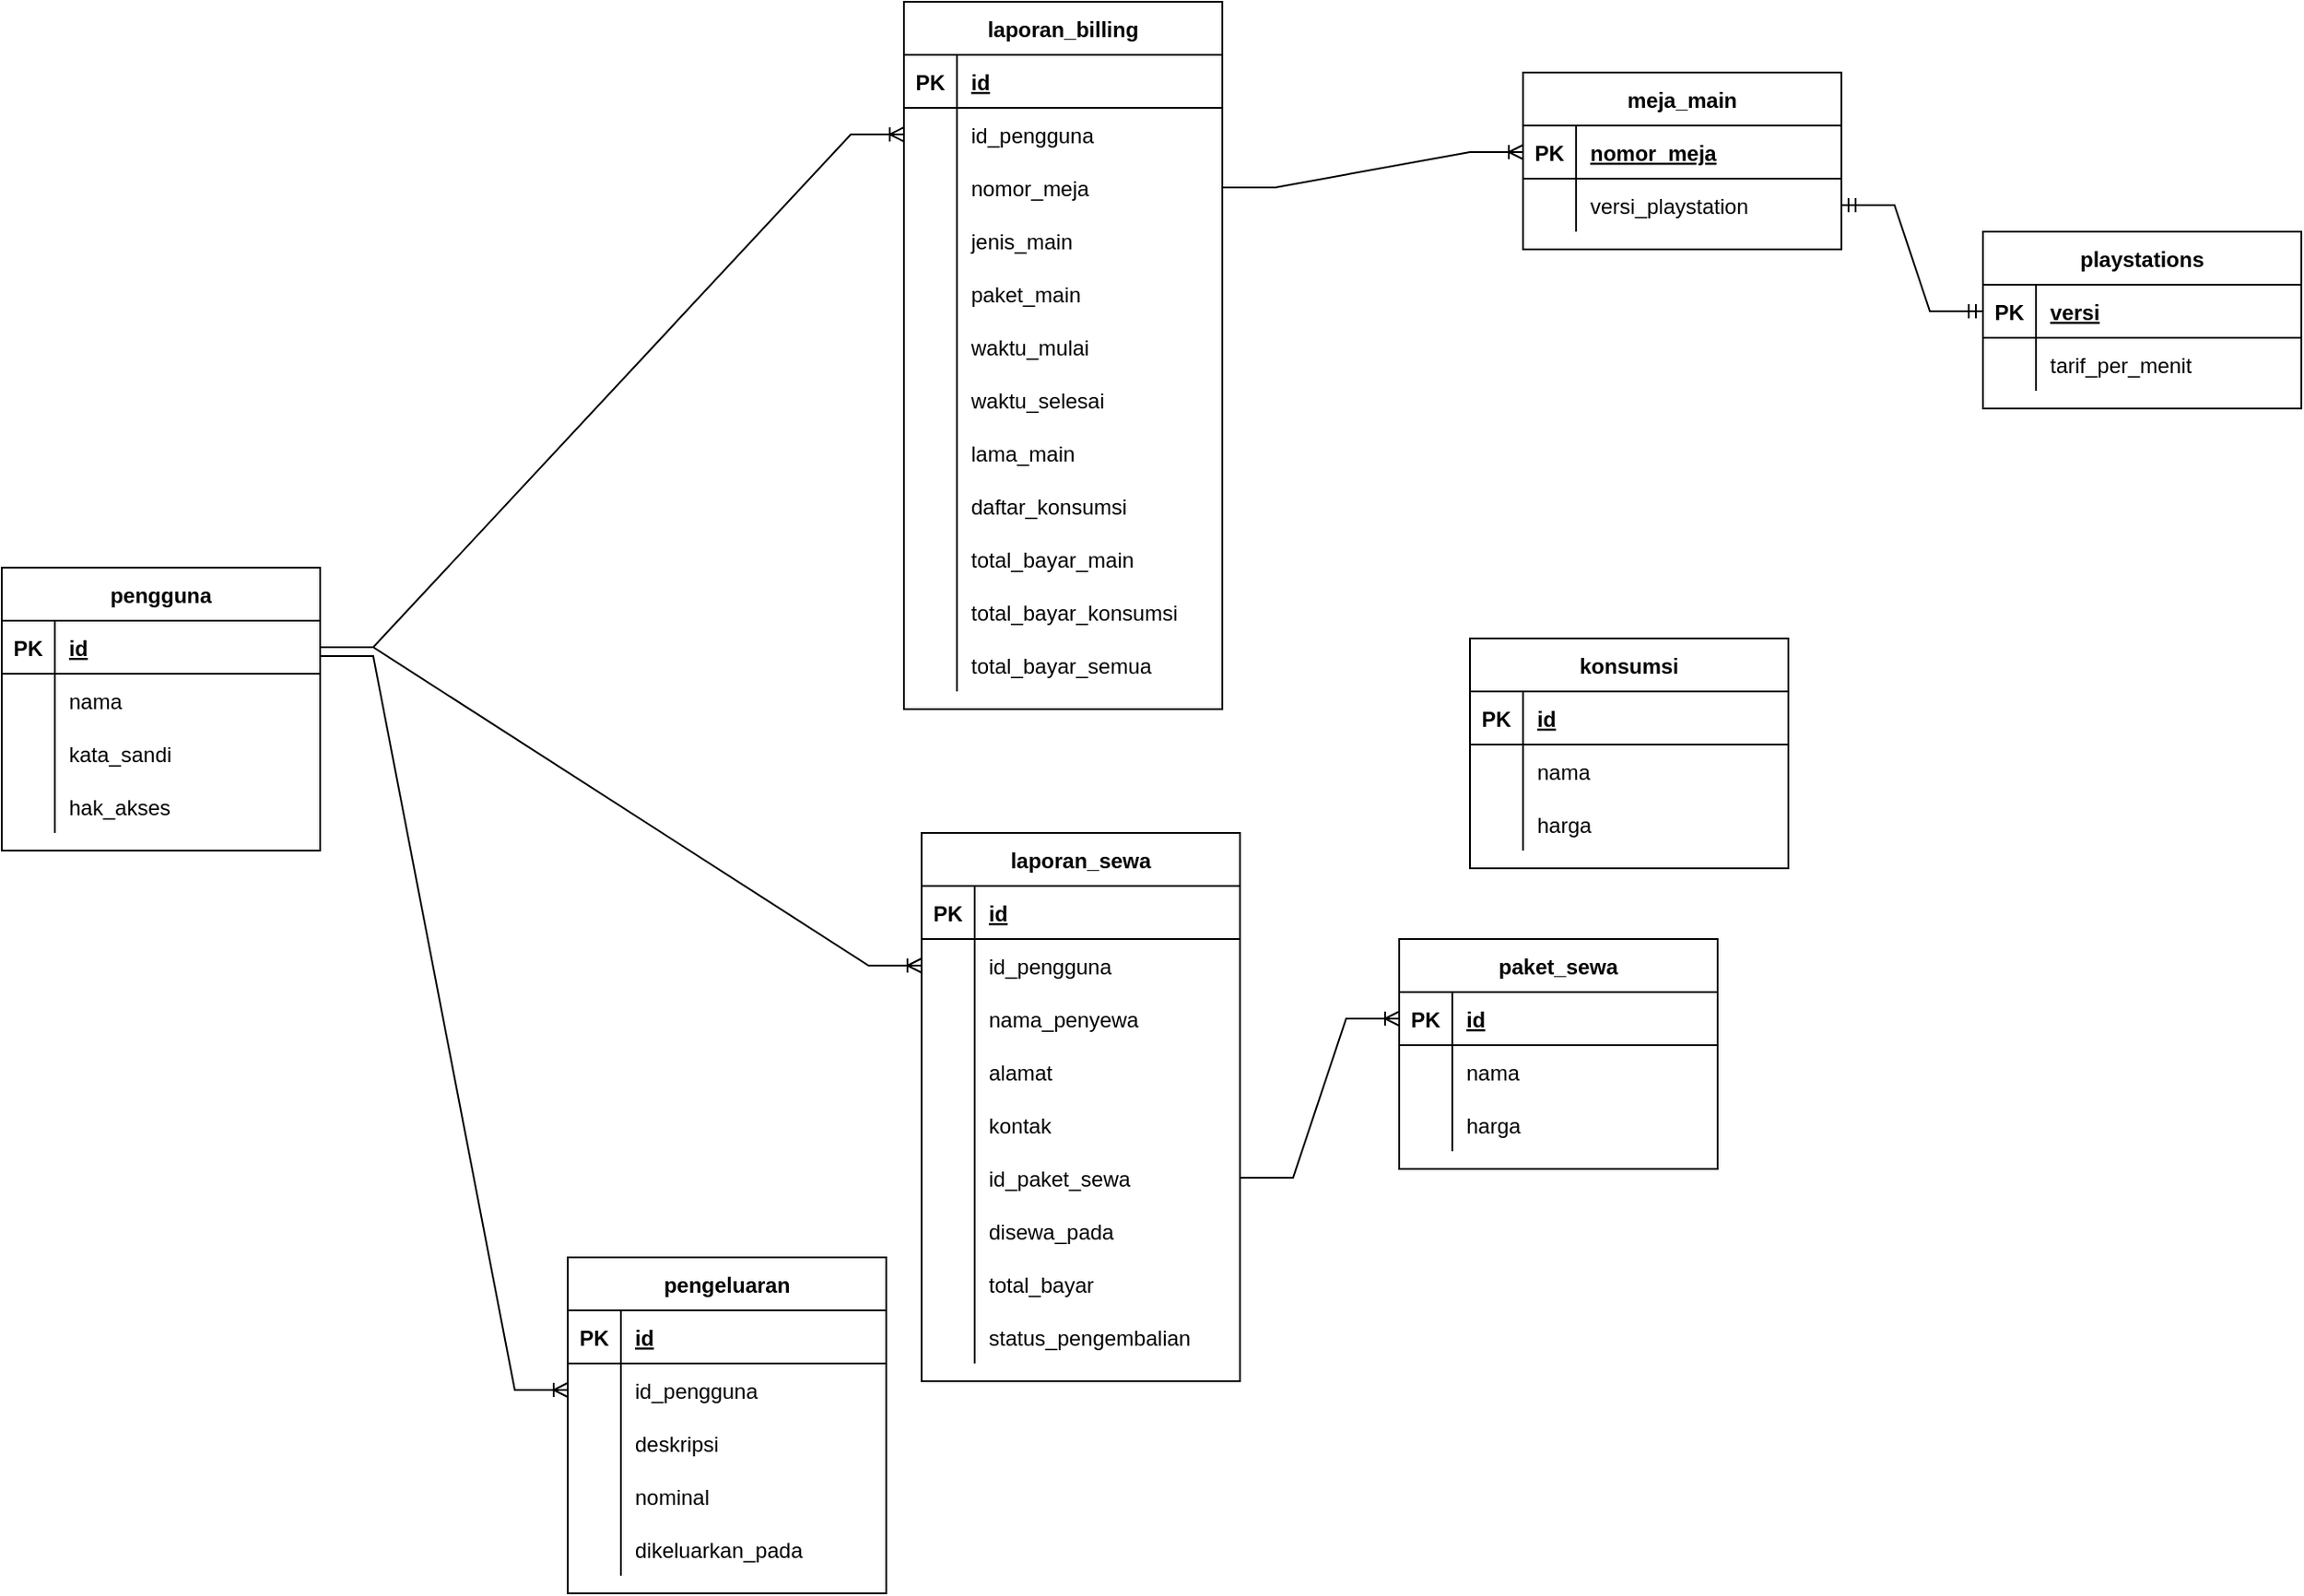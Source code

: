 <mxfile version="20.3.0" type="device"><diagram id="DLrKXDKNf-YOJilm1K08" name="Page-1"><mxGraphModel dx="1422" dy="1965" grid="1" gridSize="10" guides="1" tooltips="1" connect="1" arrows="1" fold="1" page="1" pageScale="1" pageWidth="850" pageHeight="1100" math="1" shadow="0"><root><mxCell id="0"/><mxCell id="1" parent="0"/><mxCell id="lUYm04qq3qfB7OuM4Q_N-1" value="pengguna" style="shape=table;startSize=30;container=1;collapsible=1;childLayout=tableLayout;fixedRows=1;rowLines=0;fontStyle=1;align=center;resizeLast=1;" vertex="1" parent="1"><mxGeometry x="80" y="80" width="180" height="160" as="geometry"/></mxCell><mxCell id="lUYm04qq3qfB7OuM4Q_N-2" value="" style="shape=tableRow;horizontal=0;startSize=0;swimlaneHead=0;swimlaneBody=0;fillColor=none;collapsible=0;dropTarget=0;points=[[0,0.5],[1,0.5]];portConstraint=eastwest;top=0;left=0;right=0;bottom=1;" vertex="1" parent="lUYm04qq3qfB7OuM4Q_N-1"><mxGeometry y="30" width="180" height="30" as="geometry"/></mxCell><mxCell id="lUYm04qq3qfB7OuM4Q_N-3" value="PK" style="shape=partialRectangle;connectable=0;fillColor=none;top=0;left=0;bottom=0;right=0;fontStyle=1;overflow=hidden;" vertex="1" parent="lUYm04qq3qfB7OuM4Q_N-2"><mxGeometry width="30" height="30" as="geometry"><mxRectangle width="30" height="30" as="alternateBounds"/></mxGeometry></mxCell><mxCell id="lUYm04qq3qfB7OuM4Q_N-4" value="id" style="shape=partialRectangle;connectable=0;fillColor=none;top=0;left=0;bottom=0;right=0;align=left;spacingLeft=6;fontStyle=5;overflow=hidden;" vertex="1" parent="lUYm04qq3qfB7OuM4Q_N-2"><mxGeometry x="30" width="150" height="30" as="geometry"><mxRectangle width="150" height="30" as="alternateBounds"/></mxGeometry></mxCell><mxCell id="lUYm04qq3qfB7OuM4Q_N-5" value="" style="shape=tableRow;horizontal=0;startSize=0;swimlaneHead=0;swimlaneBody=0;fillColor=none;collapsible=0;dropTarget=0;points=[[0,0.5],[1,0.5]];portConstraint=eastwest;top=0;left=0;right=0;bottom=0;" vertex="1" parent="lUYm04qq3qfB7OuM4Q_N-1"><mxGeometry y="60" width="180" height="30" as="geometry"/></mxCell><mxCell id="lUYm04qq3qfB7OuM4Q_N-6" value="" style="shape=partialRectangle;connectable=0;fillColor=none;top=0;left=0;bottom=0;right=0;editable=1;overflow=hidden;" vertex="1" parent="lUYm04qq3qfB7OuM4Q_N-5"><mxGeometry width="30" height="30" as="geometry"><mxRectangle width="30" height="30" as="alternateBounds"/></mxGeometry></mxCell><mxCell id="lUYm04qq3qfB7OuM4Q_N-7" value="nama" style="shape=partialRectangle;connectable=0;fillColor=none;top=0;left=0;bottom=0;right=0;align=left;spacingLeft=6;overflow=hidden;" vertex="1" parent="lUYm04qq3qfB7OuM4Q_N-5"><mxGeometry x="30" width="150" height="30" as="geometry"><mxRectangle width="150" height="30" as="alternateBounds"/></mxGeometry></mxCell><mxCell id="lUYm04qq3qfB7OuM4Q_N-8" value="" style="shape=tableRow;horizontal=0;startSize=0;swimlaneHead=0;swimlaneBody=0;fillColor=none;collapsible=0;dropTarget=0;points=[[0,0.5],[1,0.5]];portConstraint=eastwest;top=0;left=0;right=0;bottom=0;" vertex="1" parent="lUYm04qq3qfB7OuM4Q_N-1"><mxGeometry y="90" width="180" height="30" as="geometry"/></mxCell><mxCell id="lUYm04qq3qfB7OuM4Q_N-9" value="" style="shape=partialRectangle;connectable=0;fillColor=none;top=0;left=0;bottom=0;right=0;editable=1;overflow=hidden;" vertex="1" parent="lUYm04qq3qfB7OuM4Q_N-8"><mxGeometry width="30" height="30" as="geometry"><mxRectangle width="30" height="30" as="alternateBounds"/></mxGeometry></mxCell><mxCell id="lUYm04qq3qfB7OuM4Q_N-10" value="kata_sandi" style="shape=partialRectangle;connectable=0;fillColor=none;top=0;left=0;bottom=0;right=0;align=left;spacingLeft=6;overflow=hidden;" vertex="1" parent="lUYm04qq3qfB7OuM4Q_N-8"><mxGeometry x="30" width="150" height="30" as="geometry"><mxRectangle width="150" height="30" as="alternateBounds"/></mxGeometry></mxCell><mxCell id="lUYm04qq3qfB7OuM4Q_N-11" value="" style="shape=tableRow;horizontal=0;startSize=0;swimlaneHead=0;swimlaneBody=0;fillColor=none;collapsible=0;dropTarget=0;points=[[0,0.5],[1,0.5]];portConstraint=eastwest;top=0;left=0;right=0;bottom=0;" vertex="1" parent="lUYm04qq3qfB7OuM4Q_N-1"><mxGeometry y="120" width="180" height="30" as="geometry"/></mxCell><mxCell id="lUYm04qq3qfB7OuM4Q_N-12" value="" style="shape=partialRectangle;connectable=0;fillColor=none;top=0;left=0;bottom=0;right=0;editable=1;overflow=hidden;" vertex="1" parent="lUYm04qq3qfB7OuM4Q_N-11"><mxGeometry width="30" height="30" as="geometry"><mxRectangle width="30" height="30" as="alternateBounds"/></mxGeometry></mxCell><mxCell id="lUYm04qq3qfB7OuM4Q_N-13" value="hak_akses" style="shape=partialRectangle;connectable=0;fillColor=none;top=0;left=0;bottom=0;right=0;align=left;spacingLeft=6;overflow=hidden;" vertex="1" parent="lUYm04qq3qfB7OuM4Q_N-11"><mxGeometry x="30" width="150" height="30" as="geometry"><mxRectangle width="150" height="30" as="alternateBounds"/></mxGeometry></mxCell><mxCell id="lUYm04qq3qfB7OuM4Q_N-14" value="playstations" style="shape=table;startSize=30;container=1;collapsible=1;childLayout=tableLayout;fixedRows=1;rowLines=0;fontStyle=1;align=center;resizeLast=1;" vertex="1" parent="1"><mxGeometry x="1200" y="-110" width="180" height="100" as="geometry"/></mxCell><mxCell id="lUYm04qq3qfB7OuM4Q_N-15" value="" style="shape=tableRow;horizontal=0;startSize=0;swimlaneHead=0;swimlaneBody=0;fillColor=none;collapsible=0;dropTarget=0;points=[[0,0.5],[1,0.5]];portConstraint=eastwest;top=0;left=0;right=0;bottom=1;" vertex="1" parent="lUYm04qq3qfB7OuM4Q_N-14"><mxGeometry y="30" width="180" height="30" as="geometry"/></mxCell><mxCell id="lUYm04qq3qfB7OuM4Q_N-16" value="PK" style="shape=partialRectangle;connectable=0;fillColor=none;top=0;left=0;bottom=0;right=0;fontStyle=1;overflow=hidden;" vertex="1" parent="lUYm04qq3qfB7OuM4Q_N-15"><mxGeometry width="30" height="30" as="geometry"><mxRectangle width="30" height="30" as="alternateBounds"/></mxGeometry></mxCell><mxCell id="lUYm04qq3qfB7OuM4Q_N-17" value="versi" style="shape=partialRectangle;connectable=0;fillColor=none;top=0;left=0;bottom=0;right=0;align=left;spacingLeft=6;fontStyle=5;overflow=hidden;" vertex="1" parent="lUYm04qq3qfB7OuM4Q_N-15"><mxGeometry x="30" width="150" height="30" as="geometry"><mxRectangle width="150" height="30" as="alternateBounds"/></mxGeometry></mxCell><mxCell id="lUYm04qq3qfB7OuM4Q_N-18" value="" style="shape=tableRow;horizontal=0;startSize=0;swimlaneHead=0;swimlaneBody=0;fillColor=none;collapsible=0;dropTarget=0;points=[[0,0.5],[1,0.5]];portConstraint=eastwest;top=0;left=0;right=0;bottom=0;" vertex="1" parent="lUYm04qq3qfB7OuM4Q_N-14"><mxGeometry y="60" width="180" height="30" as="geometry"/></mxCell><mxCell id="lUYm04qq3qfB7OuM4Q_N-19" value="" style="shape=partialRectangle;connectable=0;fillColor=none;top=0;left=0;bottom=0;right=0;editable=1;overflow=hidden;" vertex="1" parent="lUYm04qq3qfB7OuM4Q_N-18"><mxGeometry width="30" height="30" as="geometry"><mxRectangle width="30" height="30" as="alternateBounds"/></mxGeometry></mxCell><mxCell id="lUYm04qq3qfB7OuM4Q_N-20" value="tarif_per_menit" style="shape=partialRectangle;connectable=0;fillColor=none;top=0;left=0;bottom=0;right=0;align=left;spacingLeft=6;overflow=hidden;" vertex="1" parent="lUYm04qq3qfB7OuM4Q_N-18"><mxGeometry x="30" width="150" height="30" as="geometry"><mxRectangle width="150" height="30" as="alternateBounds"/></mxGeometry></mxCell><mxCell id="lUYm04qq3qfB7OuM4Q_N-27" value="konsumsi" style="shape=table;startSize=30;container=1;collapsible=1;childLayout=tableLayout;fixedRows=1;rowLines=0;fontStyle=1;align=center;resizeLast=1;" vertex="1" parent="1"><mxGeometry x="910" y="120" width="180" height="130" as="geometry"/></mxCell><mxCell id="lUYm04qq3qfB7OuM4Q_N-28" value="" style="shape=tableRow;horizontal=0;startSize=0;swimlaneHead=0;swimlaneBody=0;fillColor=none;collapsible=0;dropTarget=0;points=[[0,0.5],[1,0.5]];portConstraint=eastwest;top=0;left=0;right=0;bottom=1;" vertex="1" parent="lUYm04qq3qfB7OuM4Q_N-27"><mxGeometry y="30" width="180" height="30" as="geometry"/></mxCell><mxCell id="lUYm04qq3qfB7OuM4Q_N-29" value="PK" style="shape=partialRectangle;connectable=0;fillColor=none;top=0;left=0;bottom=0;right=0;fontStyle=1;overflow=hidden;" vertex="1" parent="lUYm04qq3qfB7OuM4Q_N-28"><mxGeometry width="30" height="30" as="geometry"><mxRectangle width="30" height="30" as="alternateBounds"/></mxGeometry></mxCell><mxCell id="lUYm04qq3qfB7OuM4Q_N-30" value="id" style="shape=partialRectangle;connectable=0;fillColor=none;top=0;left=0;bottom=0;right=0;align=left;spacingLeft=6;fontStyle=5;overflow=hidden;" vertex="1" parent="lUYm04qq3qfB7OuM4Q_N-28"><mxGeometry x="30" width="150" height="30" as="geometry"><mxRectangle width="150" height="30" as="alternateBounds"/></mxGeometry></mxCell><mxCell id="lUYm04qq3qfB7OuM4Q_N-31" value="" style="shape=tableRow;horizontal=0;startSize=0;swimlaneHead=0;swimlaneBody=0;fillColor=none;collapsible=0;dropTarget=0;points=[[0,0.5],[1,0.5]];portConstraint=eastwest;top=0;left=0;right=0;bottom=0;" vertex="1" parent="lUYm04qq3qfB7OuM4Q_N-27"><mxGeometry y="60" width="180" height="30" as="geometry"/></mxCell><mxCell id="lUYm04qq3qfB7OuM4Q_N-32" value="" style="shape=partialRectangle;connectable=0;fillColor=none;top=0;left=0;bottom=0;right=0;editable=1;overflow=hidden;" vertex="1" parent="lUYm04qq3qfB7OuM4Q_N-31"><mxGeometry width="30" height="30" as="geometry"><mxRectangle width="30" height="30" as="alternateBounds"/></mxGeometry></mxCell><mxCell id="lUYm04qq3qfB7OuM4Q_N-33" value="nama" style="shape=partialRectangle;connectable=0;fillColor=none;top=0;left=0;bottom=0;right=0;align=left;spacingLeft=6;overflow=hidden;" vertex="1" parent="lUYm04qq3qfB7OuM4Q_N-31"><mxGeometry x="30" width="150" height="30" as="geometry"><mxRectangle width="150" height="30" as="alternateBounds"/></mxGeometry></mxCell><mxCell id="lUYm04qq3qfB7OuM4Q_N-34" value="" style="shape=tableRow;horizontal=0;startSize=0;swimlaneHead=0;swimlaneBody=0;fillColor=none;collapsible=0;dropTarget=0;points=[[0,0.5],[1,0.5]];portConstraint=eastwest;top=0;left=0;right=0;bottom=0;" vertex="1" parent="lUYm04qq3qfB7OuM4Q_N-27"><mxGeometry y="90" width="180" height="30" as="geometry"/></mxCell><mxCell id="lUYm04qq3qfB7OuM4Q_N-35" value="" style="shape=partialRectangle;connectable=0;fillColor=none;top=0;left=0;bottom=0;right=0;editable=1;overflow=hidden;" vertex="1" parent="lUYm04qq3qfB7OuM4Q_N-34"><mxGeometry width="30" height="30" as="geometry"><mxRectangle width="30" height="30" as="alternateBounds"/></mxGeometry></mxCell><mxCell id="lUYm04qq3qfB7OuM4Q_N-36" value="harga" style="shape=partialRectangle;connectable=0;fillColor=none;top=0;left=0;bottom=0;right=0;align=left;spacingLeft=6;overflow=hidden;" vertex="1" parent="lUYm04qq3qfB7OuM4Q_N-34"><mxGeometry x="30" width="150" height="30" as="geometry"><mxRectangle width="150" height="30" as="alternateBounds"/></mxGeometry></mxCell><mxCell id="lUYm04qq3qfB7OuM4Q_N-40" value="paket_sewa" style="shape=table;startSize=30;container=1;collapsible=1;childLayout=tableLayout;fixedRows=1;rowLines=0;fontStyle=1;align=center;resizeLast=1;" vertex="1" parent="1"><mxGeometry x="870" y="290" width="180" height="130" as="geometry"/></mxCell><mxCell id="lUYm04qq3qfB7OuM4Q_N-41" value="" style="shape=tableRow;horizontal=0;startSize=0;swimlaneHead=0;swimlaneBody=0;fillColor=none;collapsible=0;dropTarget=0;points=[[0,0.5],[1,0.5]];portConstraint=eastwest;top=0;left=0;right=0;bottom=1;" vertex="1" parent="lUYm04qq3qfB7OuM4Q_N-40"><mxGeometry y="30" width="180" height="30" as="geometry"/></mxCell><mxCell id="lUYm04qq3qfB7OuM4Q_N-42" value="PK" style="shape=partialRectangle;connectable=0;fillColor=none;top=0;left=0;bottom=0;right=0;fontStyle=1;overflow=hidden;" vertex="1" parent="lUYm04qq3qfB7OuM4Q_N-41"><mxGeometry width="30" height="30" as="geometry"><mxRectangle width="30" height="30" as="alternateBounds"/></mxGeometry></mxCell><mxCell id="lUYm04qq3qfB7OuM4Q_N-43" value="id" style="shape=partialRectangle;connectable=0;fillColor=none;top=0;left=0;bottom=0;right=0;align=left;spacingLeft=6;fontStyle=5;overflow=hidden;" vertex="1" parent="lUYm04qq3qfB7OuM4Q_N-41"><mxGeometry x="30" width="150" height="30" as="geometry"><mxRectangle width="150" height="30" as="alternateBounds"/></mxGeometry></mxCell><mxCell id="lUYm04qq3qfB7OuM4Q_N-44" value="" style="shape=tableRow;horizontal=0;startSize=0;swimlaneHead=0;swimlaneBody=0;fillColor=none;collapsible=0;dropTarget=0;points=[[0,0.5],[1,0.5]];portConstraint=eastwest;top=0;left=0;right=0;bottom=0;" vertex="1" parent="lUYm04qq3qfB7OuM4Q_N-40"><mxGeometry y="60" width="180" height="30" as="geometry"/></mxCell><mxCell id="lUYm04qq3qfB7OuM4Q_N-45" value="" style="shape=partialRectangle;connectable=0;fillColor=none;top=0;left=0;bottom=0;right=0;editable=1;overflow=hidden;" vertex="1" parent="lUYm04qq3qfB7OuM4Q_N-44"><mxGeometry width="30" height="30" as="geometry"><mxRectangle width="30" height="30" as="alternateBounds"/></mxGeometry></mxCell><mxCell id="lUYm04qq3qfB7OuM4Q_N-46" value="nama" style="shape=partialRectangle;connectable=0;fillColor=none;top=0;left=0;bottom=0;right=0;align=left;spacingLeft=6;overflow=hidden;" vertex="1" parent="lUYm04qq3qfB7OuM4Q_N-44"><mxGeometry x="30" width="150" height="30" as="geometry"><mxRectangle width="150" height="30" as="alternateBounds"/></mxGeometry></mxCell><mxCell id="lUYm04qq3qfB7OuM4Q_N-47" value="" style="shape=tableRow;horizontal=0;startSize=0;swimlaneHead=0;swimlaneBody=0;fillColor=none;collapsible=0;dropTarget=0;points=[[0,0.5],[1,0.5]];portConstraint=eastwest;top=0;left=0;right=0;bottom=0;" vertex="1" parent="lUYm04qq3qfB7OuM4Q_N-40"><mxGeometry y="90" width="180" height="30" as="geometry"/></mxCell><mxCell id="lUYm04qq3qfB7OuM4Q_N-48" value="" style="shape=partialRectangle;connectable=0;fillColor=none;top=0;left=0;bottom=0;right=0;editable=1;overflow=hidden;" vertex="1" parent="lUYm04qq3qfB7OuM4Q_N-47"><mxGeometry width="30" height="30" as="geometry"><mxRectangle width="30" height="30" as="alternateBounds"/></mxGeometry></mxCell><mxCell id="lUYm04qq3qfB7OuM4Q_N-49" value="harga" style="shape=partialRectangle;connectable=0;fillColor=none;top=0;left=0;bottom=0;right=0;align=left;spacingLeft=6;overflow=hidden;" vertex="1" parent="lUYm04qq3qfB7OuM4Q_N-47"><mxGeometry x="30" width="150" height="30" as="geometry"><mxRectangle width="150" height="30" as="alternateBounds"/></mxGeometry></mxCell><mxCell id="lUYm04qq3qfB7OuM4Q_N-53" value="pengeluaran" style="shape=table;startSize=30;container=1;collapsible=1;childLayout=tableLayout;fixedRows=1;rowLines=0;fontStyle=1;align=center;resizeLast=1;" vertex="1" parent="1"><mxGeometry x="400" y="470" width="180" height="190" as="geometry"/></mxCell><mxCell id="lUYm04qq3qfB7OuM4Q_N-54" value="" style="shape=tableRow;horizontal=0;startSize=0;swimlaneHead=0;swimlaneBody=0;fillColor=none;collapsible=0;dropTarget=0;points=[[0,0.5],[1,0.5]];portConstraint=eastwest;top=0;left=0;right=0;bottom=1;" vertex="1" parent="lUYm04qq3qfB7OuM4Q_N-53"><mxGeometry y="30" width="180" height="30" as="geometry"/></mxCell><mxCell id="lUYm04qq3qfB7OuM4Q_N-55" value="PK" style="shape=partialRectangle;connectable=0;fillColor=none;top=0;left=0;bottom=0;right=0;fontStyle=1;overflow=hidden;" vertex="1" parent="lUYm04qq3qfB7OuM4Q_N-54"><mxGeometry width="30" height="30" as="geometry"><mxRectangle width="30" height="30" as="alternateBounds"/></mxGeometry></mxCell><mxCell id="lUYm04qq3qfB7OuM4Q_N-56" value="id" style="shape=partialRectangle;connectable=0;fillColor=none;top=0;left=0;bottom=0;right=0;align=left;spacingLeft=6;fontStyle=5;overflow=hidden;" vertex="1" parent="lUYm04qq3qfB7OuM4Q_N-54"><mxGeometry x="30" width="150" height="30" as="geometry"><mxRectangle width="150" height="30" as="alternateBounds"/></mxGeometry></mxCell><mxCell id="lUYm04qq3qfB7OuM4Q_N-63" value="" style="shape=tableRow;horizontal=0;startSize=0;swimlaneHead=0;swimlaneBody=0;fillColor=none;collapsible=0;dropTarget=0;points=[[0,0.5],[1,0.5]];portConstraint=eastwest;top=0;left=0;right=0;bottom=0;" vertex="1" parent="lUYm04qq3qfB7OuM4Q_N-53"><mxGeometry y="60" width="180" height="30" as="geometry"/></mxCell><mxCell id="lUYm04qq3qfB7OuM4Q_N-64" value="" style="shape=partialRectangle;connectable=0;fillColor=none;top=0;left=0;bottom=0;right=0;editable=1;overflow=hidden;" vertex="1" parent="lUYm04qq3qfB7OuM4Q_N-63"><mxGeometry width="30" height="30" as="geometry"><mxRectangle width="30" height="30" as="alternateBounds"/></mxGeometry></mxCell><mxCell id="lUYm04qq3qfB7OuM4Q_N-65" value="id_pengguna" style="shape=partialRectangle;connectable=0;fillColor=none;top=0;left=0;bottom=0;right=0;align=left;spacingLeft=6;overflow=hidden;" vertex="1" parent="lUYm04qq3qfB7OuM4Q_N-63"><mxGeometry x="30" width="150" height="30" as="geometry"><mxRectangle width="150" height="30" as="alternateBounds"/></mxGeometry></mxCell><mxCell id="lUYm04qq3qfB7OuM4Q_N-57" value="" style="shape=tableRow;horizontal=0;startSize=0;swimlaneHead=0;swimlaneBody=0;fillColor=none;collapsible=0;dropTarget=0;points=[[0,0.5],[1,0.5]];portConstraint=eastwest;top=0;left=0;right=0;bottom=0;" vertex="1" parent="lUYm04qq3qfB7OuM4Q_N-53"><mxGeometry y="90" width="180" height="30" as="geometry"/></mxCell><mxCell id="lUYm04qq3qfB7OuM4Q_N-58" value="" style="shape=partialRectangle;connectable=0;fillColor=none;top=0;left=0;bottom=0;right=0;editable=1;overflow=hidden;" vertex="1" parent="lUYm04qq3qfB7OuM4Q_N-57"><mxGeometry width="30" height="30" as="geometry"><mxRectangle width="30" height="30" as="alternateBounds"/></mxGeometry></mxCell><mxCell id="lUYm04qq3qfB7OuM4Q_N-59" value="deskripsi" style="shape=partialRectangle;connectable=0;fillColor=none;top=0;left=0;bottom=0;right=0;align=left;spacingLeft=6;overflow=hidden;" vertex="1" parent="lUYm04qq3qfB7OuM4Q_N-57"><mxGeometry x="30" width="150" height="30" as="geometry"><mxRectangle width="150" height="30" as="alternateBounds"/></mxGeometry></mxCell><mxCell id="lUYm04qq3qfB7OuM4Q_N-60" value="" style="shape=tableRow;horizontal=0;startSize=0;swimlaneHead=0;swimlaneBody=0;fillColor=none;collapsible=0;dropTarget=0;points=[[0,0.5],[1,0.5]];portConstraint=eastwest;top=0;left=0;right=0;bottom=0;" vertex="1" parent="lUYm04qq3qfB7OuM4Q_N-53"><mxGeometry y="120" width="180" height="30" as="geometry"/></mxCell><mxCell id="lUYm04qq3qfB7OuM4Q_N-61" value="" style="shape=partialRectangle;connectable=0;fillColor=none;top=0;left=0;bottom=0;right=0;editable=1;overflow=hidden;" vertex="1" parent="lUYm04qq3qfB7OuM4Q_N-60"><mxGeometry width="30" height="30" as="geometry"><mxRectangle width="30" height="30" as="alternateBounds"/></mxGeometry></mxCell><mxCell id="lUYm04qq3qfB7OuM4Q_N-62" value="nominal" style="shape=partialRectangle;connectable=0;fillColor=none;top=0;left=0;bottom=0;right=0;align=left;spacingLeft=6;overflow=hidden;" vertex="1" parent="lUYm04qq3qfB7OuM4Q_N-60"><mxGeometry x="30" width="150" height="30" as="geometry"><mxRectangle width="150" height="30" as="alternateBounds"/></mxGeometry></mxCell><mxCell id="lUYm04qq3qfB7OuM4Q_N-66" value="" style="shape=tableRow;horizontal=0;startSize=0;swimlaneHead=0;swimlaneBody=0;fillColor=none;collapsible=0;dropTarget=0;points=[[0,0.5],[1,0.5]];portConstraint=eastwest;top=0;left=0;right=0;bottom=0;" vertex="1" parent="lUYm04qq3qfB7OuM4Q_N-53"><mxGeometry y="150" width="180" height="30" as="geometry"/></mxCell><mxCell id="lUYm04qq3qfB7OuM4Q_N-67" value="" style="shape=partialRectangle;connectable=0;fillColor=none;top=0;left=0;bottom=0;right=0;editable=1;overflow=hidden;" vertex="1" parent="lUYm04qq3qfB7OuM4Q_N-66"><mxGeometry width="30" height="30" as="geometry"><mxRectangle width="30" height="30" as="alternateBounds"/></mxGeometry></mxCell><mxCell id="lUYm04qq3qfB7OuM4Q_N-68" value="dikeluarkan_pada" style="shape=partialRectangle;connectable=0;fillColor=none;top=0;left=0;bottom=0;right=0;align=left;spacingLeft=6;overflow=hidden;" vertex="1" parent="lUYm04qq3qfB7OuM4Q_N-66"><mxGeometry x="30" width="150" height="30" as="geometry"><mxRectangle width="150" height="30" as="alternateBounds"/></mxGeometry></mxCell><mxCell id="lUYm04qq3qfB7OuM4Q_N-69" value="laporan_sewa" style="shape=table;startSize=30;container=1;collapsible=1;childLayout=tableLayout;fixedRows=1;rowLines=0;fontStyle=1;align=center;resizeLast=1;" vertex="1" parent="1"><mxGeometry x="600" y="230" width="180" height="310" as="geometry"/></mxCell><mxCell id="lUYm04qq3qfB7OuM4Q_N-70" value="" style="shape=tableRow;horizontal=0;startSize=0;swimlaneHead=0;swimlaneBody=0;fillColor=none;collapsible=0;dropTarget=0;points=[[0,0.5],[1,0.5]];portConstraint=eastwest;top=0;left=0;right=0;bottom=1;" vertex="1" parent="lUYm04qq3qfB7OuM4Q_N-69"><mxGeometry y="30" width="180" height="30" as="geometry"/></mxCell><mxCell id="lUYm04qq3qfB7OuM4Q_N-71" value="PK" style="shape=partialRectangle;connectable=0;fillColor=none;top=0;left=0;bottom=0;right=0;fontStyle=1;overflow=hidden;" vertex="1" parent="lUYm04qq3qfB7OuM4Q_N-70"><mxGeometry width="30" height="30" as="geometry"><mxRectangle width="30" height="30" as="alternateBounds"/></mxGeometry></mxCell><mxCell id="lUYm04qq3qfB7OuM4Q_N-72" value="id" style="shape=partialRectangle;connectable=0;fillColor=none;top=0;left=0;bottom=0;right=0;align=left;spacingLeft=6;fontStyle=5;overflow=hidden;" vertex="1" parent="lUYm04qq3qfB7OuM4Q_N-70"><mxGeometry x="30" width="150" height="30" as="geometry"><mxRectangle width="150" height="30" as="alternateBounds"/></mxGeometry></mxCell><mxCell id="lUYm04qq3qfB7OuM4Q_N-73" value="" style="shape=tableRow;horizontal=0;startSize=0;swimlaneHead=0;swimlaneBody=0;fillColor=none;collapsible=0;dropTarget=0;points=[[0,0.5],[1,0.5]];portConstraint=eastwest;top=0;left=0;right=0;bottom=0;" vertex="1" parent="lUYm04qq3qfB7OuM4Q_N-69"><mxGeometry y="60" width="180" height="30" as="geometry"/></mxCell><mxCell id="lUYm04qq3qfB7OuM4Q_N-74" value="" style="shape=partialRectangle;connectable=0;fillColor=none;top=0;left=0;bottom=0;right=0;editable=1;overflow=hidden;" vertex="1" parent="lUYm04qq3qfB7OuM4Q_N-73"><mxGeometry width="30" height="30" as="geometry"><mxRectangle width="30" height="30" as="alternateBounds"/></mxGeometry></mxCell><mxCell id="lUYm04qq3qfB7OuM4Q_N-75" value="id_pengguna" style="shape=partialRectangle;connectable=0;fillColor=none;top=0;left=0;bottom=0;right=0;align=left;spacingLeft=6;overflow=hidden;" vertex="1" parent="lUYm04qq3qfB7OuM4Q_N-73"><mxGeometry x="30" width="150" height="30" as="geometry"><mxRectangle width="150" height="30" as="alternateBounds"/></mxGeometry></mxCell><mxCell id="lUYm04qq3qfB7OuM4Q_N-76" value="" style="shape=tableRow;horizontal=0;startSize=0;swimlaneHead=0;swimlaneBody=0;fillColor=none;collapsible=0;dropTarget=0;points=[[0,0.5],[1,0.5]];portConstraint=eastwest;top=0;left=0;right=0;bottom=0;" vertex="1" parent="lUYm04qq3qfB7OuM4Q_N-69"><mxGeometry y="90" width="180" height="30" as="geometry"/></mxCell><mxCell id="lUYm04qq3qfB7OuM4Q_N-77" value="" style="shape=partialRectangle;connectable=0;fillColor=none;top=0;left=0;bottom=0;right=0;editable=1;overflow=hidden;" vertex="1" parent="lUYm04qq3qfB7OuM4Q_N-76"><mxGeometry width="30" height="30" as="geometry"><mxRectangle width="30" height="30" as="alternateBounds"/></mxGeometry></mxCell><mxCell id="lUYm04qq3qfB7OuM4Q_N-78" value="nama_penyewa" style="shape=partialRectangle;connectable=0;fillColor=none;top=0;left=0;bottom=0;right=0;align=left;spacingLeft=6;overflow=hidden;" vertex="1" parent="lUYm04qq3qfB7OuM4Q_N-76"><mxGeometry x="30" width="150" height="30" as="geometry"><mxRectangle width="150" height="30" as="alternateBounds"/></mxGeometry></mxCell><mxCell id="lUYm04qq3qfB7OuM4Q_N-79" value="" style="shape=tableRow;horizontal=0;startSize=0;swimlaneHead=0;swimlaneBody=0;fillColor=none;collapsible=0;dropTarget=0;points=[[0,0.5],[1,0.5]];portConstraint=eastwest;top=0;left=0;right=0;bottom=0;" vertex="1" parent="lUYm04qq3qfB7OuM4Q_N-69"><mxGeometry y="120" width="180" height="30" as="geometry"/></mxCell><mxCell id="lUYm04qq3qfB7OuM4Q_N-80" value="" style="shape=partialRectangle;connectable=0;fillColor=none;top=0;left=0;bottom=0;right=0;editable=1;overflow=hidden;" vertex="1" parent="lUYm04qq3qfB7OuM4Q_N-79"><mxGeometry width="30" height="30" as="geometry"><mxRectangle width="30" height="30" as="alternateBounds"/></mxGeometry></mxCell><mxCell id="lUYm04qq3qfB7OuM4Q_N-81" value="alamat" style="shape=partialRectangle;connectable=0;fillColor=none;top=0;left=0;bottom=0;right=0;align=left;spacingLeft=6;overflow=hidden;" vertex="1" parent="lUYm04qq3qfB7OuM4Q_N-79"><mxGeometry x="30" width="150" height="30" as="geometry"><mxRectangle width="150" height="30" as="alternateBounds"/></mxGeometry></mxCell><mxCell id="lUYm04qq3qfB7OuM4Q_N-82" value="" style="shape=tableRow;horizontal=0;startSize=0;swimlaneHead=0;swimlaneBody=0;fillColor=none;collapsible=0;dropTarget=0;points=[[0,0.5],[1,0.5]];portConstraint=eastwest;top=0;left=0;right=0;bottom=0;" vertex="1" parent="lUYm04qq3qfB7OuM4Q_N-69"><mxGeometry y="150" width="180" height="30" as="geometry"/></mxCell><mxCell id="lUYm04qq3qfB7OuM4Q_N-83" value="" style="shape=partialRectangle;connectable=0;fillColor=none;top=0;left=0;bottom=0;right=0;editable=1;overflow=hidden;" vertex="1" parent="lUYm04qq3qfB7OuM4Q_N-82"><mxGeometry width="30" height="30" as="geometry"><mxRectangle width="30" height="30" as="alternateBounds"/></mxGeometry></mxCell><mxCell id="lUYm04qq3qfB7OuM4Q_N-84" value="kontak" style="shape=partialRectangle;connectable=0;fillColor=none;top=0;left=0;bottom=0;right=0;align=left;spacingLeft=6;overflow=hidden;" vertex="1" parent="lUYm04qq3qfB7OuM4Q_N-82"><mxGeometry x="30" width="150" height="30" as="geometry"><mxRectangle width="150" height="30" as="alternateBounds"/></mxGeometry></mxCell><mxCell id="lUYm04qq3qfB7OuM4Q_N-85" value="" style="shape=tableRow;horizontal=0;startSize=0;swimlaneHead=0;swimlaneBody=0;fillColor=none;collapsible=0;dropTarget=0;points=[[0,0.5],[1,0.5]];portConstraint=eastwest;top=0;left=0;right=0;bottom=0;" vertex="1" parent="lUYm04qq3qfB7OuM4Q_N-69"><mxGeometry y="180" width="180" height="30" as="geometry"/></mxCell><mxCell id="lUYm04qq3qfB7OuM4Q_N-86" value="" style="shape=partialRectangle;connectable=0;fillColor=none;top=0;left=0;bottom=0;right=0;editable=1;overflow=hidden;" vertex="1" parent="lUYm04qq3qfB7OuM4Q_N-85"><mxGeometry width="30" height="30" as="geometry"><mxRectangle width="30" height="30" as="alternateBounds"/></mxGeometry></mxCell><mxCell id="lUYm04qq3qfB7OuM4Q_N-87" value="id_paket_sewa" style="shape=partialRectangle;connectable=0;fillColor=none;top=0;left=0;bottom=0;right=0;align=left;spacingLeft=6;overflow=hidden;" vertex="1" parent="lUYm04qq3qfB7OuM4Q_N-85"><mxGeometry x="30" width="150" height="30" as="geometry"><mxRectangle width="150" height="30" as="alternateBounds"/></mxGeometry></mxCell><mxCell id="lUYm04qq3qfB7OuM4Q_N-88" value="" style="shape=tableRow;horizontal=0;startSize=0;swimlaneHead=0;swimlaneBody=0;fillColor=none;collapsible=0;dropTarget=0;points=[[0,0.5],[1,0.5]];portConstraint=eastwest;top=0;left=0;right=0;bottom=0;" vertex="1" parent="lUYm04qq3qfB7OuM4Q_N-69"><mxGeometry y="210" width="180" height="30" as="geometry"/></mxCell><mxCell id="lUYm04qq3qfB7OuM4Q_N-89" value="" style="shape=partialRectangle;connectable=0;fillColor=none;top=0;left=0;bottom=0;right=0;editable=1;overflow=hidden;" vertex="1" parent="lUYm04qq3qfB7OuM4Q_N-88"><mxGeometry width="30" height="30" as="geometry"><mxRectangle width="30" height="30" as="alternateBounds"/></mxGeometry></mxCell><mxCell id="lUYm04qq3qfB7OuM4Q_N-90" value="disewa_pada" style="shape=partialRectangle;connectable=0;fillColor=none;top=0;left=0;bottom=0;right=0;align=left;spacingLeft=6;overflow=hidden;" vertex="1" parent="lUYm04qq3qfB7OuM4Q_N-88"><mxGeometry x="30" width="150" height="30" as="geometry"><mxRectangle width="150" height="30" as="alternateBounds"/></mxGeometry></mxCell><mxCell id="lUYm04qq3qfB7OuM4Q_N-91" value="" style="shape=tableRow;horizontal=0;startSize=0;swimlaneHead=0;swimlaneBody=0;fillColor=none;collapsible=0;dropTarget=0;points=[[0,0.5],[1,0.5]];portConstraint=eastwest;top=0;left=0;right=0;bottom=0;" vertex="1" parent="lUYm04qq3qfB7OuM4Q_N-69"><mxGeometry y="240" width="180" height="30" as="geometry"/></mxCell><mxCell id="lUYm04qq3qfB7OuM4Q_N-92" value="" style="shape=partialRectangle;connectable=0;fillColor=none;top=0;left=0;bottom=0;right=0;editable=1;overflow=hidden;" vertex="1" parent="lUYm04qq3qfB7OuM4Q_N-91"><mxGeometry width="30" height="30" as="geometry"><mxRectangle width="30" height="30" as="alternateBounds"/></mxGeometry></mxCell><mxCell id="lUYm04qq3qfB7OuM4Q_N-93" value="total_bayar" style="shape=partialRectangle;connectable=0;fillColor=none;top=0;left=0;bottom=0;right=0;align=left;spacingLeft=6;overflow=hidden;" vertex="1" parent="lUYm04qq3qfB7OuM4Q_N-91"><mxGeometry x="30" width="150" height="30" as="geometry"><mxRectangle width="150" height="30" as="alternateBounds"/></mxGeometry></mxCell><mxCell id="lUYm04qq3qfB7OuM4Q_N-94" value="" style="shape=tableRow;horizontal=0;startSize=0;swimlaneHead=0;swimlaneBody=0;fillColor=none;collapsible=0;dropTarget=0;points=[[0,0.5],[1,0.5]];portConstraint=eastwest;top=0;left=0;right=0;bottom=0;" vertex="1" parent="lUYm04qq3qfB7OuM4Q_N-69"><mxGeometry y="270" width="180" height="30" as="geometry"/></mxCell><mxCell id="lUYm04qq3qfB7OuM4Q_N-95" value="" style="shape=partialRectangle;connectable=0;fillColor=none;top=0;left=0;bottom=0;right=0;editable=1;overflow=hidden;" vertex="1" parent="lUYm04qq3qfB7OuM4Q_N-94"><mxGeometry width="30" height="30" as="geometry"><mxRectangle width="30" height="30" as="alternateBounds"/></mxGeometry></mxCell><mxCell id="lUYm04qq3qfB7OuM4Q_N-96" value="status_pengembalian" style="shape=partialRectangle;connectable=0;fillColor=none;top=0;left=0;bottom=0;right=0;align=left;spacingLeft=6;overflow=hidden;" vertex="1" parent="lUYm04qq3qfB7OuM4Q_N-94"><mxGeometry x="30" width="150" height="30" as="geometry"><mxRectangle width="150" height="30" as="alternateBounds"/></mxGeometry></mxCell><mxCell id="lUYm04qq3qfB7OuM4Q_N-125" value="laporan_billing" style="shape=table;startSize=30;container=1;collapsible=1;childLayout=tableLayout;fixedRows=1;rowLines=0;fontStyle=1;align=center;resizeLast=1;" vertex="1" parent="1"><mxGeometry x="590" y="-240" width="180" height="400" as="geometry"/></mxCell><mxCell id="lUYm04qq3qfB7OuM4Q_N-126" value="" style="shape=tableRow;horizontal=0;startSize=0;swimlaneHead=0;swimlaneBody=0;fillColor=none;collapsible=0;dropTarget=0;points=[[0,0.5],[1,0.5]];portConstraint=eastwest;top=0;left=0;right=0;bottom=1;" vertex="1" parent="lUYm04qq3qfB7OuM4Q_N-125"><mxGeometry y="30" width="180" height="30" as="geometry"/></mxCell><mxCell id="lUYm04qq3qfB7OuM4Q_N-127" value="PK" style="shape=partialRectangle;connectable=0;fillColor=none;top=0;left=0;bottom=0;right=0;fontStyle=1;overflow=hidden;" vertex="1" parent="lUYm04qq3qfB7OuM4Q_N-126"><mxGeometry width="30" height="30" as="geometry"><mxRectangle width="30" height="30" as="alternateBounds"/></mxGeometry></mxCell><mxCell id="lUYm04qq3qfB7OuM4Q_N-128" value="id" style="shape=partialRectangle;connectable=0;fillColor=none;top=0;left=0;bottom=0;right=0;align=left;spacingLeft=6;fontStyle=5;overflow=hidden;" vertex="1" parent="lUYm04qq3qfB7OuM4Q_N-126"><mxGeometry x="30" width="150" height="30" as="geometry"><mxRectangle width="150" height="30" as="alternateBounds"/></mxGeometry></mxCell><mxCell id="lUYm04qq3qfB7OuM4Q_N-129" value="" style="shape=tableRow;horizontal=0;startSize=0;swimlaneHead=0;swimlaneBody=0;fillColor=none;collapsible=0;dropTarget=0;points=[[0,0.5],[1,0.5]];portConstraint=eastwest;top=0;left=0;right=0;bottom=0;" vertex="1" parent="lUYm04qq3qfB7OuM4Q_N-125"><mxGeometry y="60" width="180" height="30" as="geometry"/></mxCell><mxCell id="lUYm04qq3qfB7OuM4Q_N-130" value="" style="shape=partialRectangle;connectable=0;fillColor=none;top=0;left=0;bottom=0;right=0;editable=1;overflow=hidden;" vertex="1" parent="lUYm04qq3qfB7OuM4Q_N-129"><mxGeometry width="30" height="30" as="geometry"><mxRectangle width="30" height="30" as="alternateBounds"/></mxGeometry></mxCell><mxCell id="lUYm04qq3qfB7OuM4Q_N-131" value="id_pengguna" style="shape=partialRectangle;connectable=0;fillColor=none;top=0;left=0;bottom=0;right=0;align=left;spacingLeft=6;overflow=hidden;" vertex="1" parent="lUYm04qq3qfB7OuM4Q_N-129"><mxGeometry x="30" width="150" height="30" as="geometry"><mxRectangle width="150" height="30" as="alternateBounds"/></mxGeometry></mxCell><mxCell id="lUYm04qq3qfB7OuM4Q_N-135" value="" style="shape=tableRow;horizontal=0;startSize=0;swimlaneHead=0;swimlaneBody=0;fillColor=none;collapsible=0;dropTarget=0;points=[[0,0.5],[1,0.5]];portConstraint=eastwest;top=0;left=0;right=0;bottom=0;" vertex="1" parent="lUYm04qq3qfB7OuM4Q_N-125"><mxGeometry y="90" width="180" height="30" as="geometry"/></mxCell><mxCell id="lUYm04qq3qfB7OuM4Q_N-136" value="" style="shape=partialRectangle;connectable=0;fillColor=none;top=0;left=0;bottom=0;right=0;editable=1;overflow=hidden;" vertex="1" parent="lUYm04qq3qfB7OuM4Q_N-135"><mxGeometry width="30" height="30" as="geometry"><mxRectangle width="30" height="30" as="alternateBounds"/></mxGeometry></mxCell><mxCell id="lUYm04qq3qfB7OuM4Q_N-137" value="nomor_meja" style="shape=partialRectangle;connectable=0;fillColor=none;top=0;left=0;bottom=0;right=0;align=left;spacingLeft=6;overflow=hidden;" vertex="1" parent="lUYm04qq3qfB7OuM4Q_N-135"><mxGeometry x="30" width="150" height="30" as="geometry"><mxRectangle width="150" height="30" as="alternateBounds"/></mxGeometry></mxCell><mxCell id="lUYm04qq3qfB7OuM4Q_N-138" value="" style="shape=tableRow;horizontal=0;startSize=0;swimlaneHead=0;swimlaneBody=0;fillColor=none;collapsible=0;dropTarget=0;points=[[0,0.5],[1,0.5]];portConstraint=eastwest;top=0;left=0;right=0;bottom=0;" vertex="1" parent="lUYm04qq3qfB7OuM4Q_N-125"><mxGeometry y="120" width="180" height="30" as="geometry"/></mxCell><mxCell id="lUYm04qq3qfB7OuM4Q_N-139" value="" style="shape=partialRectangle;connectable=0;fillColor=none;top=0;left=0;bottom=0;right=0;editable=1;overflow=hidden;" vertex="1" parent="lUYm04qq3qfB7OuM4Q_N-138"><mxGeometry width="30" height="30" as="geometry"><mxRectangle width="30" height="30" as="alternateBounds"/></mxGeometry></mxCell><mxCell id="lUYm04qq3qfB7OuM4Q_N-140" value="jenis_main" style="shape=partialRectangle;connectable=0;fillColor=none;top=0;left=0;bottom=0;right=0;align=left;spacingLeft=6;overflow=hidden;" vertex="1" parent="lUYm04qq3qfB7OuM4Q_N-138"><mxGeometry x="30" width="150" height="30" as="geometry"><mxRectangle width="150" height="30" as="alternateBounds"/></mxGeometry></mxCell><mxCell id="lUYm04qq3qfB7OuM4Q_N-141" value="" style="shape=tableRow;horizontal=0;startSize=0;swimlaneHead=0;swimlaneBody=0;fillColor=none;collapsible=0;dropTarget=0;points=[[0,0.5],[1,0.5]];portConstraint=eastwest;top=0;left=0;right=0;bottom=0;" vertex="1" parent="lUYm04qq3qfB7OuM4Q_N-125"><mxGeometry y="150" width="180" height="30" as="geometry"/></mxCell><mxCell id="lUYm04qq3qfB7OuM4Q_N-142" value="" style="shape=partialRectangle;connectable=0;fillColor=none;top=0;left=0;bottom=0;right=0;editable=1;overflow=hidden;" vertex="1" parent="lUYm04qq3qfB7OuM4Q_N-141"><mxGeometry width="30" height="30" as="geometry"><mxRectangle width="30" height="30" as="alternateBounds"/></mxGeometry></mxCell><mxCell id="lUYm04qq3qfB7OuM4Q_N-143" value="paket_main" style="shape=partialRectangle;connectable=0;fillColor=none;top=0;left=0;bottom=0;right=0;align=left;spacingLeft=6;overflow=hidden;" vertex="1" parent="lUYm04qq3qfB7OuM4Q_N-141"><mxGeometry x="30" width="150" height="30" as="geometry"><mxRectangle width="150" height="30" as="alternateBounds"/></mxGeometry></mxCell><mxCell id="lUYm04qq3qfB7OuM4Q_N-144" value="" style="shape=tableRow;horizontal=0;startSize=0;swimlaneHead=0;swimlaneBody=0;fillColor=none;collapsible=0;dropTarget=0;points=[[0,0.5],[1,0.5]];portConstraint=eastwest;top=0;left=0;right=0;bottom=0;" vertex="1" parent="lUYm04qq3qfB7OuM4Q_N-125"><mxGeometry y="180" width="180" height="30" as="geometry"/></mxCell><mxCell id="lUYm04qq3qfB7OuM4Q_N-145" value="" style="shape=partialRectangle;connectable=0;fillColor=none;top=0;left=0;bottom=0;right=0;editable=1;overflow=hidden;" vertex="1" parent="lUYm04qq3qfB7OuM4Q_N-144"><mxGeometry width="30" height="30" as="geometry"><mxRectangle width="30" height="30" as="alternateBounds"/></mxGeometry></mxCell><mxCell id="lUYm04qq3qfB7OuM4Q_N-146" value="waktu_mulai" style="shape=partialRectangle;connectable=0;fillColor=none;top=0;left=0;bottom=0;right=0;align=left;spacingLeft=6;overflow=hidden;" vertex="1" parent="lUYm04qq3qfB7OuM4Q_N-144"><mxGeometry x="30" width="150" height="30" as="geometry"><mxRectangle width="150" height="30" as="alternateBounds"/></mxGeometry></mxCell><mxCell id="lUYm04qq3qfB7OuM4Q_N-147" value="" style="shape=tableRow;horizontal=0;startSize=0;swimlaneHead=0;swimlaneBody=0;fillColor=none;collapsible=0;dropTarget=0;points=[[0,0.5],[1,0.5]];portConstraint=eastwest;top=0;left=0;right=0;bottom=0;" vertex="1" parent="lUYm04qq3qfB7OuM4Q_N-125"><mxGeometry y="210" width="180" height="30" as="geometry"/></mxCell><mxCell id="lUYm04qq3qfB7OuM4Q_N-148" value="" style="shape=partialRectangle;connectable=0;fillColor=none;top=0;left=0;bottom=0;right=0;editable=1;overflow=hidden;" vertex="1" parent="lUYm04qq3qfB7OuM4Q_N-147"><mxGeometry width="30" height="30" as="geometry"><mxRectangle width="30" height="30" as="alternateBounds"/></mxGeometry></mxCell><mxCell id="lUYm04qq3qfB7OuM4Q_N-149" value="waktu_selesai" style="shape=partialRectangle;connectable=0;fillColor=none;top=0;left=0;bottom=0;right=0;align=left;spacingLeft=6;overflow=hidden;" vertex="1" parent="lUYm04qq3qfB7OuM4Q_N-147"><mxGeometry x="30" width="150" height="30" as="geometry"><mxRectangle width="150" height="30" as="alternateBounds"/></mxGeometry></mxCell><mxCell id="lUYm04qq3qfB7OuM4Q_N-150" value="" style="shape=tableRow;horizontal=0;startSize=0;swimlaneHead=0;swimlaneBody=0;fillColor=none;collapsible=0;dropTarget=0;points=[[0,0.5],[1,0.5]];portConstraint=eastwest;top=0;left=0;right=0;bottom=0;" vertex="1" parent="lUYm04qq3qfB7OuM4Q_N-125"><mxGeometry y="240" width="180" height="30" as="geometry"/></mxCell><mxCell id="lUYm04qq3qfB7OuM4Q_N-151" value="" style="shape=partialRectangle;connectable=0;fillColor=none;top=0;left=0;bottom=0;right=0;editable=1;overflow=hidden;" vertex="1" parent="lUYm04qq3qfB7OuM4Q_N-150"><mxGeometry width="30" height="30" as="geometry"><mxRectangle width="30" height="30" as="alternateBounds"/></mxGeometry></mxCell><mxCell id="lUYm04qq3qfB7OuM4Q_N-152" value="lama_main" style="shape=partialRectangle;connectable=0;fillColor=none;top=0;left=0;bottom=0;right=0;align=left;spacingLeft=6;overflow=hidden;" vertex="1" parent="lUYm04qq3qfB7OuM4Q_N-150"><mxGeometry x="30" width="150" height="30" as="geometry"><mxRectangle width="150" height="30" as="alternateBounds"/></mxGeometry></mxCell><mxCell id="lUYm04qq3qfB7OuM4Q_N-153" value="" style="shape=tableRow;horizontal=0;startSize=0;swimlaneHead=0;swimlaneBody=0;fillColor=none;collapsible=0;dropTarget=0;points=[[0,0.5],[1,0.5]];portConstraint=eastwest;top=0;left=0;right=0;bottom=0;" vertex="1" parent="lUYm04qq3qfB7OuM4Q_N-125"><mxGeometry y="270" width="180" height="30" as="geometry"/></mxCell><mxCell id="lUYm04qq3qfB7OuM4Q_N-154" value="" style="shape=partialRectangle;connectable=0;fillColor=none;top=0;left=0;bottom=0;right=0;editable=1;overflow=hidden;" vertex="1" parent="lUYm04qq3qfB7OuM4Q_N-153"><mxGeometry width="30" height="30" as="geometry"><mxRectangle width="30" height="30" as="alternateBounds"/></mxGeometry></mxCell><mxCell id="lUYm04qq3qfB7OuM4Q_N-155" value="daftar_konsumsi" style="shape=partialRectangle;connectable=0;fillColor=none;top=0;left=0;bottom=0;right=0;align=left;spacingLeft=6;overflow=hidden;" vertex="1" parent="lUYm04qq3qfB7OuM4Q_N-153"><mxGeometry x="30" width="150" height="30" as="geometry"><mxRectangle width="150" height="30" as="alternateBounds"/></mxGeometry></mxCell><mxCell id="lUYm04qq3qfB7OuM4Q_N-156" value="" style="shape=tableRow;horizontal=0;startSize=0;swimlaneHead=0;swimlaneBody=0;fillColor=none;collapsible=0;dropTarget=0;points=[[0,0.5],[1,0.5]];portConstraint=eastwest;top=0;left=0;right=0;bottom=0;" vertex="1" parent="lUYm04qq3qfB7OuM4Q_N-125"><mxGeometry y="300" width="180" height="30" as="geometry"/></mxCell><mxCell id="lUYm04qq3qfB7OuM4Q_N-157" value="" style="shape=partialRectangle;connectable=0;fillColor=none;top=0;left=0;bottom=0;right=0;editable=1;overflow=hidden;" vertex="1" parent="lUYm04qq3qfB7OuM4Q_N-156"><mxGeometry width="30" height="30" as="geometry"><mxRectangle width="30" height="30" as="alternateBounds"/></mxGeometry></mxCell><mxCell id="lUYm04qq3qfB7OuM4Q_N-158" value="total_bayar_main" style="shape=partialRectangle;connectable=0;fillColor=none;top=0;left=0;bottom=0;right=0;align=left;spacingLeft=6;overflow=hidden;" vertex="1" parent="lUYm04qq3qfB7OuM4Q_N-156"><mxGeometry x="30" width="150" height="30" as="geometry"><mxRectangle width="150" height="30" as="alternateBounds"/></mxGeometry></mxCell><mxCell id="lUYm04qq3qfB7OuM4Q_N-159" value="" style="shape=tableRow;horizontal=0;startSize=0;swimlaneHead=0;swimlaneBody=0;fillColor=none;collapsible=0;dropTarget=0;points=[[0,0.5],[1,0.5]];portConstraint=eastwest;top=0;left=0;right=0;bottom=0;" vertex="1" parent="lUYm04qq3qfB7OuM4Q_N-125"><mxGeometry y="330" width="180" height="30" as="geometry"/></mxCell><mxCell id="lUYm04qq3qfB7OuM4Q_N-160" value="" style="shape=partialRectangle;connectable=0;fillColor=none;top=0;left=0;bottom=0;right=0;editable=1;overflow=hidden;" vertex="1" parent="lUYm04qq3qfB7OuM4Q_N-159"><mxGeometry width="30" height="30" as="geometry"><mxRectangle width="30" height="30" as="alternateBounds"/></mxGeometry></mxCell><mxCell id="lUYm04qq3qfB7OuM4Q_N-161" value="total_bayar_konsumsi" style="shape=partialRectangle;connectable=0;fillColor=none;top=0;left=0;bottom=0;right=0;align=left;spacingLeft=6;overflow=hidden;" vertex="1" parent="lUYm04qq3qfB7OuM4Q_N-159"><mxGeometry x="30" width="150" height="30" as="geometry"><mxRectangle width="150" height="30" as="alternateBounds"/></mxGeometry></mxCell><mxCell id="lUYm04qq3qfB7OuM4Q_N-162" value="" style="shape=tableRow;horizontal=0;startSize=0;swimlaneHead=0;swimlaneBody=0;fillColor=none;collapsible=0;dropTarget=0;points=[[0,0.5],[1,0.5]];portConstraint=eastwest;top=0;left=0;right=0;bottom=0;" vertex="1" parent="lUYm04qq3qfB7OuM4Q_N-125"><mxGeometry y="360" width="180" height="30" as="geometry"/></mxCell><mxCell id="lUYm04qq3qfB7OuM4Q_N-163" value="" style="shape=partialRectangle;connectable=0;fillColor=none;top=0;left=0;bottom=0;right=0;editable=1;overflow=hidden;" vertex="1" parent="lUYm04qq3qfB7OuM4Q_N-162"><mxGeometry width="30" height="30" as="geometry"><mxRectangle width="30" height="30" as="alternateBounds"/></mxGeometry></mxCell><mxCell id="lUYm04qq3qfB7OuM4Q_N-164" value="total_bayar_semua" style="shape=partialRectangle;connectable=0;fillColor=none;top=0;left=0;bottom=0;right=0;align=left;spacingLeft=6;overflow=hidden;" vertex="1" parent="lUYm04qq3qfB7OuM4Q_N-162"><mxGeometry x="30" width="150" height="30" as="geometry"><mxRectangle width="150" height="30" as="alternateBounds"/></mxGeometry></mxCell><mxCell id="lUYm04qq3qfB7OuM4Q_N-169" value="" style="edgeStyle=entityRelationEdgeStyle;fontSize=12;html=1;endArrow=ERoneToMany;rounded=0;exitX=1;exitY=0.5;exitDx=0;exitDy=0;entryX=0;entryY=0.5;entryDx=0;entryDy=0;" edge="1" parent="1" source="lUYm04qq3qfB7OuM4Q_N-2" target="lUYm04qq3qfB7OuM4Q_N-129"><mxGeometry width="100" height="100" relative="1" as="geometry"><mxPoint x="260" y="220" as="sourcePoint"/><mxPoint x="360" y="120" as="targetPoint"/></mxGeometry></mxCell><mxCell id="lUYm04qq3qfB7OuM4Q_N-170" value="" style="edgeStyle=entityRelationEdgeStyle;fontSize=12;html=1;endArrow=ERoneToMany;rounded=0;" edge="1" parent="1" target="lUYm04qq3qfB7OuM4Q_N-63"><mxGeometry width="100" height="100" relative="1" as="geometry"><mxPoint x="260" y="130" as="sourcePoint"/><mxPoint x="390" y="170" as="targetPoint"/></mxGeometry></mxCell><mxCell id="lUYm04qq3qfB7OuM4Q_N-171" value="" style="edgeStyle=entityRelationEdgeStyle;fontSize=12;html=1;endArrow=ERoneToMany;rounded=0;exitX=1;exitY=0.5;exitDx=0;exitDy=0;entryX=0;entryY=0.5;entryDx=0;entryDy=0;" edge="1" parent="1" source="lUYm04qq3qfB7OuM4Q_N-2" target="lUYm04qq3qfB7OuM4Q_N-73"><mxGeometry width="100" height="100" relative="1" as="geometry"><mxPoint x="440" y="250" as="sourcePoint"/><mxPoint x="540" y="150" as="targetPoint"/></mxGeometry></mxCell><mxCell id="lUYm04qq3qfB7OuM4Q_N-173" value="" style="edgeStyle=entityRelationEdgeStyle;fontSize=12;html=1;endArrow=ERoneToMany;rounded=0;exitX=1;exitY=0.5;exitDx=0;exitDy=0;entryX=0;entryY=0.5;entryDx=0;entryDy=0;" edge="1" parent="1" source="lUYm04qq3qfB7OuM4Q_N-85" target="lUYm04qq3qfB7OuM4Q_N-41"><mxGeometry width="100" height="100" relative="1" as="geometry"><mxPoint x="880" y="560" as="sourcePoint"/><mxPoint x="980" y="460" as="targetPoint"/></mxGeometry></mxCell><mxCell id="lUYm04qq3qfB7OuM4Q_N-174" value="meja_main" style="shape=table;startSize=30;container=1;collapsible=1;childLayout=tableLayout;fixedRows=1;rowLines=0;fontStyle=1;align=center;resizeLast=1;" vertex="1" parent="1"><mxGeometry x="940" y="-200" width="180" height="100" as="geometry"/></mxCell><mxCell id="lUYm04qq3qfB7OuM4Q_N-175" value="" style="shape=tableRow;horizontal=0;startSize=0;swimlaneHead=0;swimlaneBody=0;fillColor=none;collapsible=0;dropTarget=0;points=[[0,0.5],[1,0.5]];portConstraint=eastwest;top=0;left=0;right=0;bottom=1;" vertex="1" parent="lUYm04qq3qfB7OuM4Q_N-174"><mxGeometry y="30" width="180" height="30" as="geometry"/></mxCell><mxCell id="lUYm04qq3qfB7OuM4Q_N-176" value="PK" style="shape=partialRectangle;connectable=0;fillColor=none;top=0;left=0;bottom=0;right=0;fontStyle=1;overflow=hidden;" vertex="1" parent="lUYm04qq3qfB7OuM4Q_N-175"><mxGeometry width="30" height="30" as="geometry"><mxRectangle width="30" height="30" as="alternateBounds"/></mxGeometry></mxCell><mxCell id="lUYm04qq3qfB7OuM4Q_N-177" value="nomor_meja" style="shape=partialRectangle;connectable=0;fillColor=none;top=0;left=0;bottom=0;right=0;align=left;spacingLeft=6;fontStyle=5;overflow=hidden;" vertex="1" parent="lUYm04qq3qfB7OuM4Q_N-175"><mxGeometry x="30" width="150" height="30" as="geometry"><mxRectangle width="150" height="30" as="alternateBounds"/></mxGeometry></mxCell><mxCell id="lUYm04qq3qfB7OuM4Q_N-178" value="" style="shape=tableRow;horizontal=0;startSize=0;swimlaneHead=0;swimlaneBody=0;fillColor=none;collapsible=0;dropTarget=0;points=[[0,0.5],[1,0.5]];portConstraint=eastwest;top=0;left=0;right=0;bottom=0;" vertex="1" parent="lUYm04qq3qfB7OuM4Q_N-174"><mxGeometry y="60" width="180" height="30" as="geometry"/></mxCell><mxCell id="lUYm04qq3qfB7OuM4Q_N-179" value="" style="shape=partialRectangle;connectable=0;fillColor=none;top=0;left=0;bottom=0;right=0;editable=1;overflow=hidden;" vertex="1" parent="lUYm04qq3qfB7OuM4Q_N-178"><mxGeometry width="30" height="30" as="geometry"><mxRectangle width="30" height="30" as="alternateBounds"/></mxGeometry></mxCell><mxCell id="lUYm04qq3qfB7OuM4Q_N-180" value="versi_playstation" style="shape=partialRectangle;connectable=0;fillColor=none;top=0;left=0;bottom=0;right=0;align=left;spacingLeft=6;overflow=hidden;" vertex="1" parent="lUYm04qq3qfB7OuM4Q_N-178"><mxGeometry x="30" width="150" height="30" as="geometry"><mxRectangle width="150" height="30" as="alternateBounds"/></mxGeometry></mxCell><mxCell id="lUYm04qq3qfB7OuM4Q_N-188" value="" style="edgeStyle=entityRelationEdgeStyle;fontSize=12;html=1;endArrow=ERoneToMany;rounded=0;" edge="1" parent="1" source="lUYm04qq3qfB7OuM4Q_N-135" target="lUYm04qq3qfB7OuM4Q_N-175"><mxGeometry width="100" height="100" relative="1" as="geometry"><mxPoint x="940" y="-90" as="sourcePoint"/><mxPoint x="1040" y="-190" as="targetPoint"/></mxGeometry></mxCell><mxCell id="lUYm04qq3qfB7OuM4Q_N-191" value="" style="edgeStyle=entityRelationEdgeStyle;fontSize=12;html=1;endArrow=ERmandOne;startArrow=ERmandOne;rounded=0;exitX=1;exitY=0.5;exitDx=0;exitDy=0;entryX=0;entryY=0.5;entryDx=0;entryDy=0;" edge="1" parent="1" source="lUYm04qq3qfB7OuM4Q_N-178" target="lUYm04qq3qfB7OuM4Q_N-15"><mxGeometry width="100" height="100" relative="1" as="geometry"><mxPoint x="970" y="70" as="sourcePoint"/><mxPoint x="1070" y="-30" as="targetPoint"/></mxGeometry></mxCell></root></mxGraphModel></diagram></mxfile>